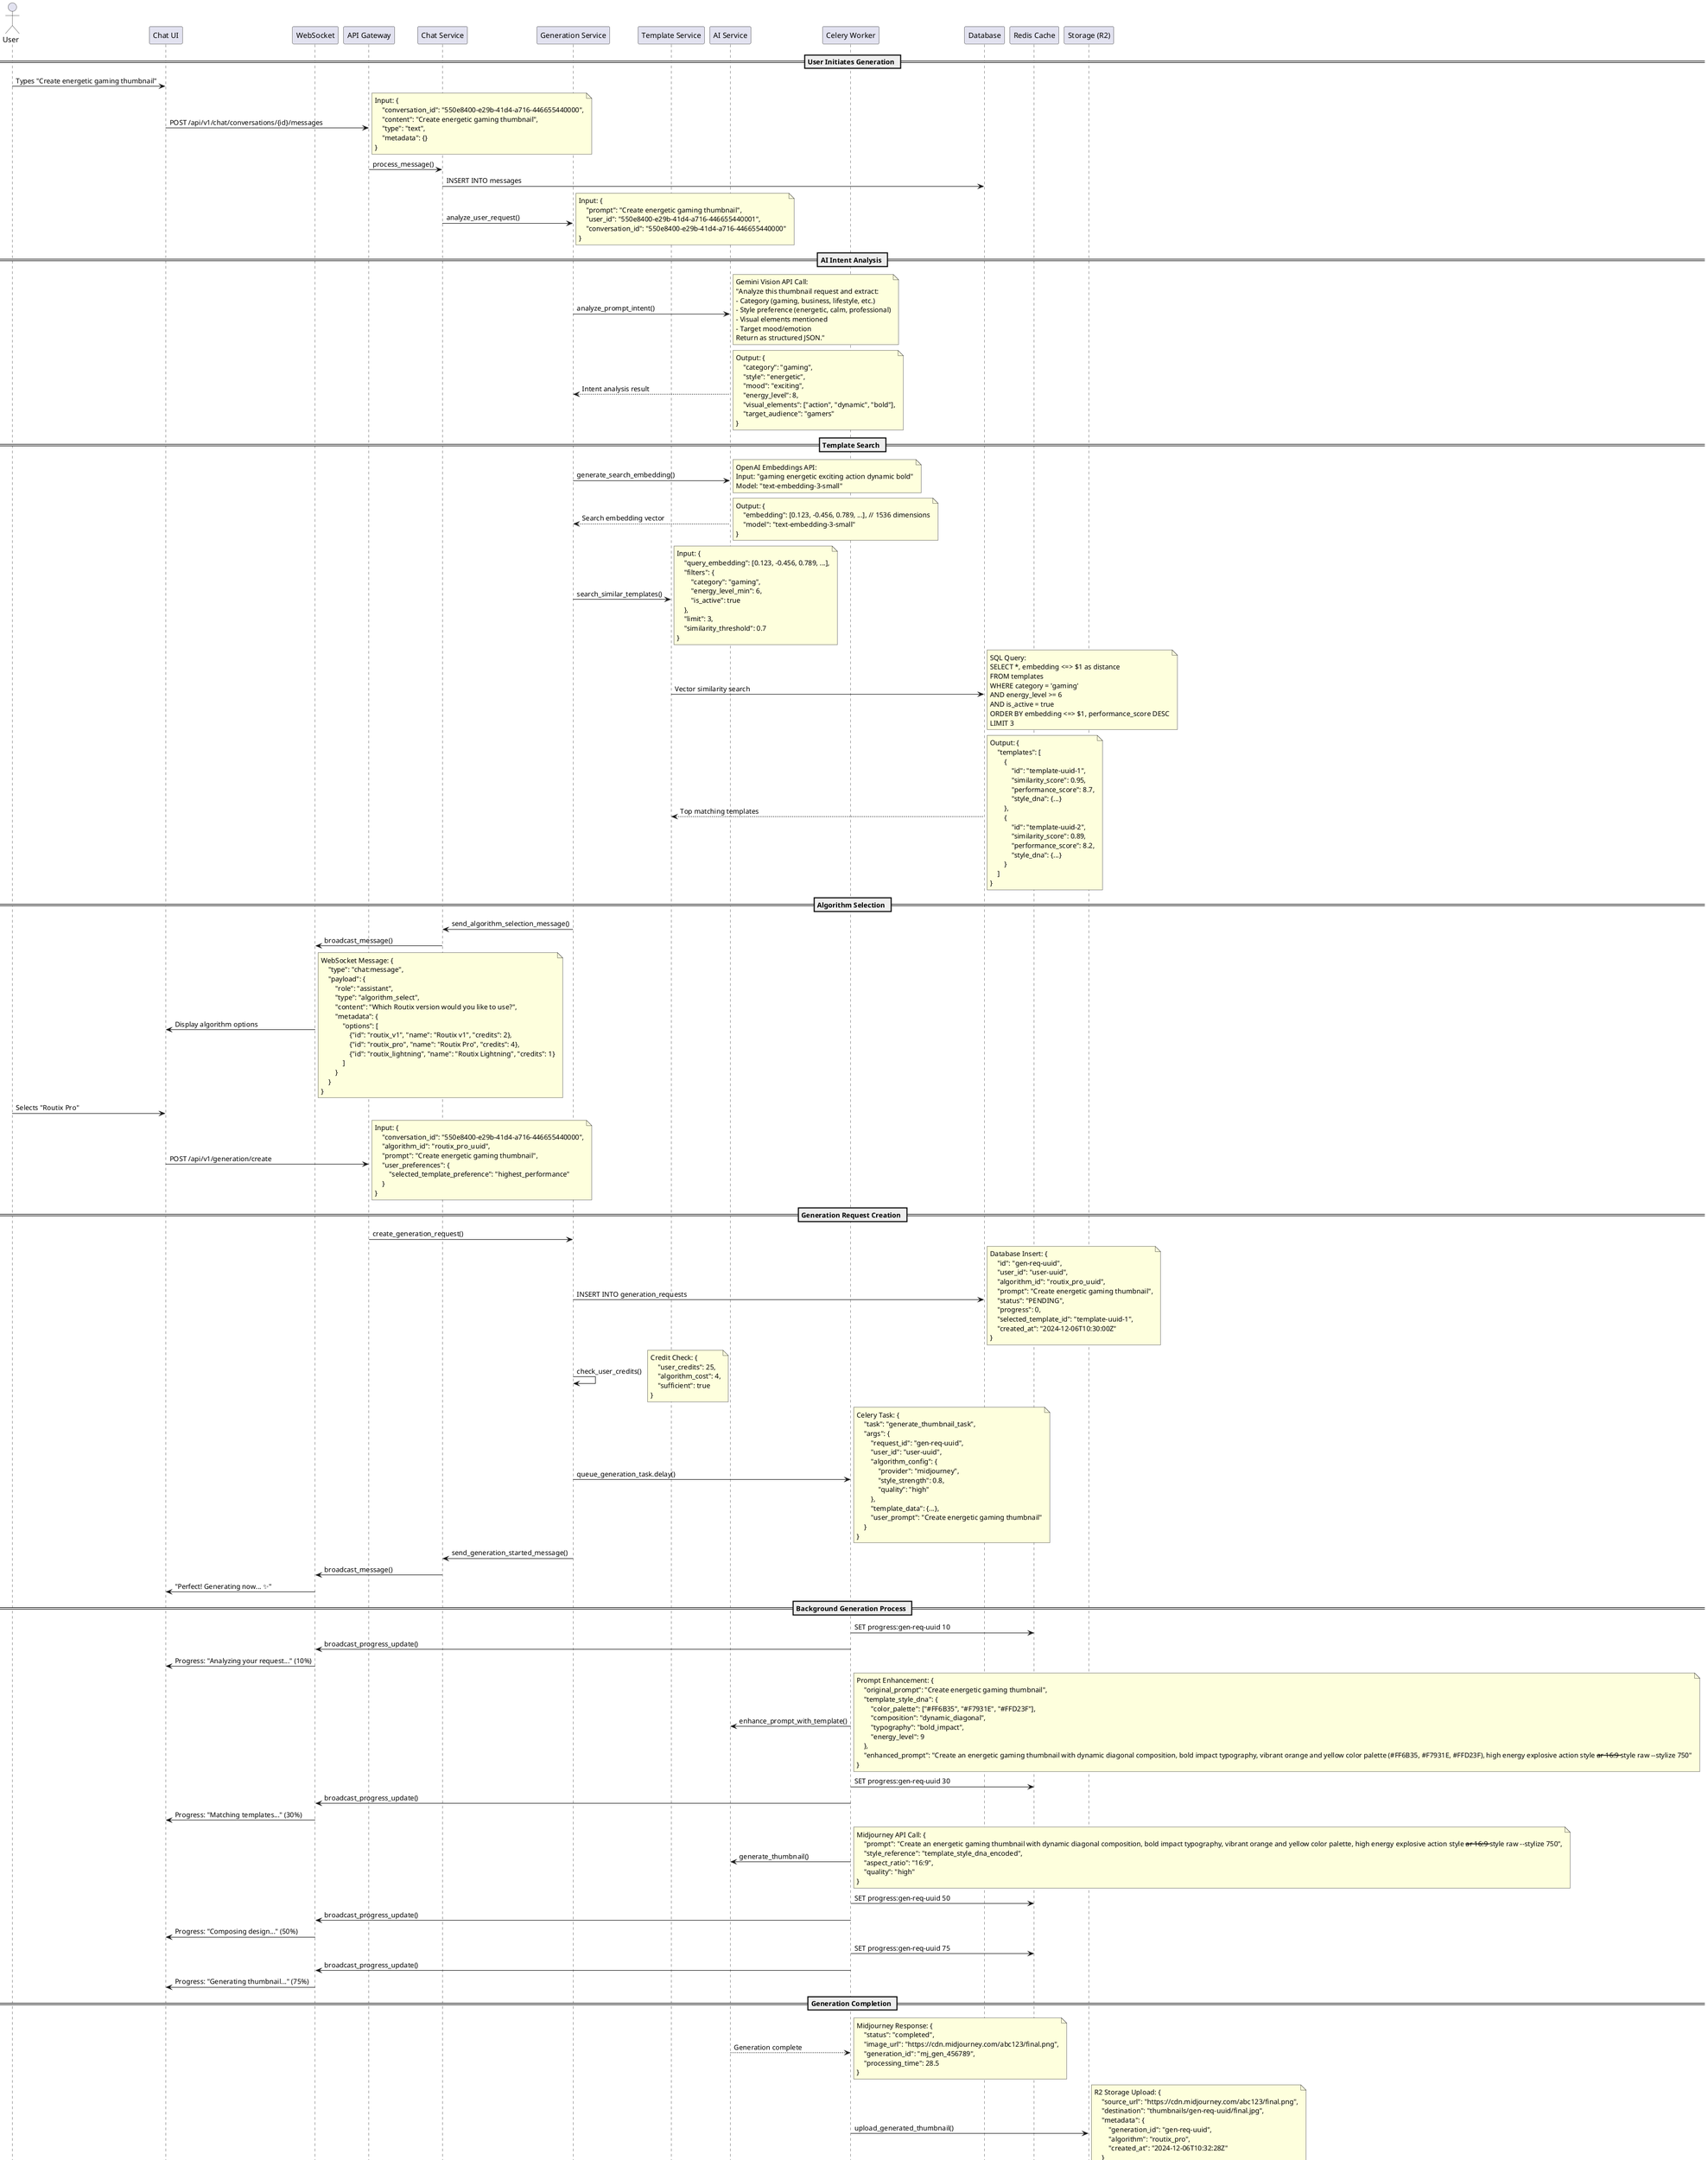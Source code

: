 @startuml Routix Generation Flow
actor User
participant "Chat UI" as UI
participant "WebSocket" as WS
participant "API Gateway" as Gateway
participant "Chat Service" as ChatSvc
participant "Generation Service" as GenSvc
participant "Template Service" as TemplateSvc
participant "AI Service" as AI
participant "Celery Worker" as Worker
participant "Database" as DB
participant "Redis Cache" as Redis
participant "Storage (R2)" as Storage

== User Initiates Generation ==
User -> UI: Types "Create energetic gaming thumbnail"
UI -> Gateway: POST /api/v1/chat/conversations/{id}/messages
    note right
        Input: {
            "conversation_id": "550e8400-e29b-41d4-a716-446655440000",
            "content": "Create energetic gaming thumbnail",
            "type": "text",
            "metadata": {}
        }
    end note

Gateway -> ChatSvc: process_message()
ChatSvc -> DB: INSERT INTO messages
ChatSvc -> GenSvc: analyze_user_request()
    note right
        Input: {
            "prompt": "Create energetic gaming thumbnail",
            "user_id": "550e8400-e29b-41d4-a716-446655440001",
            "conversation_id": "550e8400-e29b-41d4-a716-446655440000"
        }
    end note

== AI Intent Analysis ==
GenSvc -> AI: analyze_prompt_intent()
    note right
        Gemini Vision API Call:
        "Analyze this thumbnail request and extract:
        - Category (gaming, business, lifestyle, etc.)
        - Style preference (energetic, calm, professional)
        - Visual elements mentioned
        - Target mood/emotion
        Return as structured JSON."
    end note

AI --> GenSvc: Intent analysis result
    note right
        Output: {
            "category": "gaming",
            "style": "energetic",
            "mood": "exciting",
            "energy_level": 8,
            "visual_elements": ["action", "dynamic", "bold"],
            "target_audience": "gamers"
        }
    end note

== Template Search ==
GenSvc -> AI: generate_search_embedding()
    note right
        OpenAI Embeddings API:
        Input: "gaming energetic exciting action dynamic bold"
        Model: "text-embedding-3-small"
    end note

AI --> GenSvc: Search embedding vector
    note right
        Output: {
            "embedding": [0.123, -0.456, 0.789, ...], // 1536 dimensions
            "model": "text-embedding-3-small"
        }
    end note

GenSvc -> TemplateSvc: search_similar_templates()
    note right
        Input: {
            "query_embedding": [0.123, -0.456, 0.789, ...],
            "filters": {
                "category": "gaming",
                "energy_level_min": 6,
                "is_active": true
            },
            "limit": 3,
            "similarity_threshold": 0.7
        }
    end note

TemplateSvc -> DB: Vector similarity search
    note right
        SQL Query:
        SELECT *, embedding <=> $1 as distance
        FROM templates 
        WHERE category = 'gaming' 
        AND energy_level >= 6 
        AND is_active = true
        ORDER BY embedding <=> $1, performance_score DESC
        LIMIT 3
    end note

DB --> TemplateSvc: Top matching templates
    note right
        Output: {
            "templates": [
                {
                    "id": "template-uuid-1",
                    "similarity_score": 0.95,
                    "performance_score": 8.7,
                    "style_dna": {...}
                },
                {
                    "id": "template-uuid-2", 
                    "similarity_score": 0.89,
                    "performance_score": 8.2,
                    "style_dna": {...}
                }
            ]
        }
    end note

== Algorithm Selection ==
GenSvc -> ChatSvc: send_algorithm_selection_message()
ChatSvc -> WS: broadcast_message()
WS -> UI: Display algorithm options
    note right
        WebSocket Message: {
            "type": "chat:message",
            "payload": {
                "role": "assistant",
                "type": "algorithm_select",
                "content": "Which Routix version would you like to use?",
                "metadata": {
                    "options": [
                        {"id": "routix_v1", "name": "Routix v1", "credits": 2},
                        {"id": "routix_pro", "name": "Routix Pro", "credits": 4},
                        {"id": "routix_lightning", "name": "Routix Lightning", "credits": 1}
                    ]
                }
            }
        }
    end note

User -> UI: Selects "Routix Pro"
UI -> Gateway: POST /api/v1/generation/create
    note right
        Input: {
            "conversation_id": "550e8400-e29b-41d4-a716-446655440000",
            "algorithm_id": "routix_pro_uuid",
            "prompt": "Create energetic gaming thumbnail",
            "user_preferences": {
                "selected_template_preference": "highest_performance"
            }
        }
    end note

== Generation Request Creation ==
Gateway -> GenSvc: create_generation_request()
GenSvc -> DB: INSERT INTO generation_requests
    note right
        Database Insert: {
            "id": "gen-req-uuid",
            "user_id": "user-uuid",
            "algorithm_id": "routix_pro_uuid", 
            "prompt": "Create energetic gaming thumbnail",
            "status": "PENDING",
            "progress": 0,
            "selected_template_id": "template-uuid-1",
            "created_at": "2024-12-06T10:30:00Z"
        }
    end note

GenSvc -> GenSvc: check_user_credits()
    note right
        Credit Check: {
            "user_credits": 25,
            "algorithm_cost": 4,
            "sufficient": true
        }
    end note

GenSvc -> Worker: queue_generation_task.delay()
    note right
        Celery Task: {
            "task": "generate_thumbnail_task",
            "args": {
                "request_id": "gen-req-uuid",
                "user_id": "user-uuid",
                "algorithm_config": {
                    "provider": "midjourney",
                    "style_strength": 0.8,
                    "quality": "high"
                },
                "template_data": {...},
                "user_prompt": "Create energetic gaming thumbnail"
            }
        }
    end note

GenSvc -> ChatSvc: send_generation_started_message()
ChatSvc -> WS: broadcast_message()
WS -> UI: "Perfect! Generating now... ✨"

== Background Generation Process ==
Worker -> Redis: SET progress:gen-req-uuid 10
Worker -> WS: broadcast_progress_update()
WS -> UI: Progress: "Analyzing your request..." (10%)

Worker -> AI: enhance_prompt_with_template()
    note right
        Prompt Enhancement: {
            "original_prompt": "Create energetic gaming thumbnail",
            "template_style_dna": {
                "color_palette": ["#FF6B35", "#F7931E", "#FFD23F"],
                "composition": "dynamic_diagonal",
                "typography": "bold_impact",
                "energy_level": 9
            },
            "enhanced_prompt": "Create an energetic gaming thumbnail with dynamic diagonal composition, bold impact typography, vibrant orange and yellow color palette (#FF6B35, #F7931E, #FFD23F), high energy explosive action style --ar 16:9 --style raw --stylize 750"
        }
    end note

Worker -> Redis: SET progress:gen-req-uuid 30
Worker -> WS: broadcast_progress_update()
WS -> UI: Progress: "Matching templates..." (30%)

Worker -> AI: generate_thumbnail()
    note right
        Midjourney API Call: {
            "prompt": "Create an energetic gaming thumbnail with dynamic diagonal composition, bold impact typography, vibrant orange and yellow color palette, high energy explosive action style --ar 16:9 --style raw --stylize 750",
            "style_reference": "template_style_dna_encoded",
            "aspect_ratio": "16:9",
            "quality": "high"
        }
    end note

Worker -> Redis: SET progress:gen-req-uuid 50
Worker -> WS: broadcast_progress_update()
WS -> UI: Progress: "Composing design..." (50%)

Worker -> Redis: SET progress:gen-req-uuid 75
Worker -> WS: broadcast_progress_update()
WS -> UI: Progress: "Generating thumbnail..." (75%)

== Generation Completion ==
AI --> Worker: Generation complete
    note right
        Midjourney Response: {
            "status": "completed",
            "image_url": "https://cdn.midjourney.com/abc123/final.png",
            "generation_id": "mj_gen_456789",
            "processing_time": 28.5
        }
    end note

Worker -> Storage: upload_generated_thumbnail()
    note right
        R2 Storage Upload: {
            "source_url": "https://cdn.midjourney.com/abc123/final.png",
            "destination": "thumbnails/gen-req-uuid/final.jpg",
            "metadata": {
                "generation_id": "gen-req-uuid",
                "algorithm": "routix_pro",
                "created_at": "2024-12-06T10:32:28Z"
            }
        }
    end note

Storage --> Worker: Upload successful
    note right
        Output: {
            "final_url": "https://storage.routix.com/thumbnails/gen-req-uuid/final.jpg",
            "file_size": 245760,
            "format": "JPEG"
        }
    end note

Worker -> DB: UPDATE generation_requests
    note right
        Database Update: {
            "status": "COMPLETED",
            "progress": 100,
            "final_thumbnail_url": "https://storage.routix.com/thumbnails/gen-req-uuid/final.jpg",
            "processing_time": 28.5,
            "completed_at": "2024-12-06T10:32:30Z"
        }
    end note

Worker -> DB: UPDATE users SET credits = credits - 4
Worker -> DB: INSERT INTO credit_transactions
    note right
        Credit Transaction: {
            "user_id": "user-uuid",
            "generation_request_id": "gen-req-uuid",
            "transaction_type": "GENERATION_COST",
            "amount": -4,
            "balance_after": 21,
            "description": "Routix Pro generation"
        }
    end note

Worker -> Redis: SET progress:gen-req-uuid 100
Worker -> WS: broadcast_completion()
WS -> UI: Display final result
    note right
        WebSocket Message: {
            "type": "generation:completed",
            "payload": {
                "request_id": "gen-req-uuid",
                "thumbnail_url": "https://storage.routix.com/thumbnails/gen-req-uuid/final.jpg",
                "processing_time": 28.5,
                "algorithm_used": "Routix Pro",
                "actions": ["download", "regenerate", "share"],
                "metadata": {
                    "dimensions": "1920x1080",
                    "file_size": "240KB",
                    "format": "JPEG"
                }
            }
        }
    end note

== User Interaction with Result ==
UI -> User: Show thumbnail with action buttons
User -> UI: Clicks "Download"
UI -> Gateway: GET /api/v1/generation/{id}/download
Gateway -> GenSvc: get_download_url()
GenSvc -> Storage: generate_signed_url()
Storage --> GenSvc: Signed download URL
GenSvc --> Gateway: Download URL
Gateway --> UI: Redirect to download
UI -> User: File download starts

@enduml